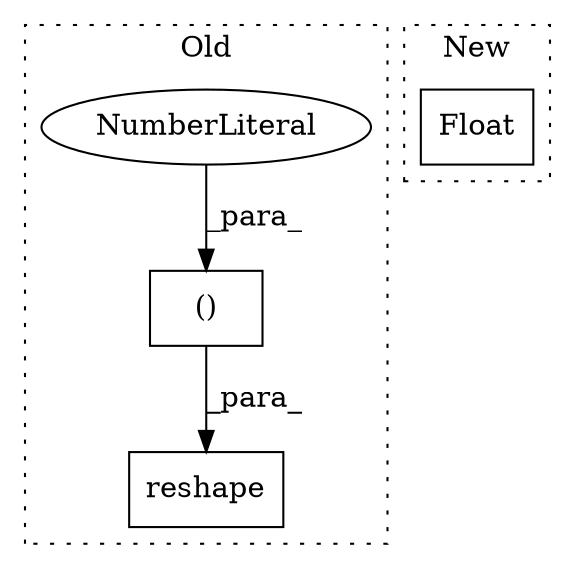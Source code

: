 digraph G {
subgraph cluster0 {
1 [label="reshape" a="32" s="48670,48703" l="17,2" shape="box"];
3 [label="()" a="106" s="48687" l="16" shape="box"];
4 [label="NumberLiteral" a="34" s="48702" l="1" shape="ellipse"];
label = "Old";
style="dotted";
}
subgraph cluster1 {
2 [label="Float" a="32" s="56379,56395" l="6,1" shape="box"];
label = "New";
style="dotted";
}
3 -> 1 [label="_para_"];
4 -> 3 [label="_para_"];
}